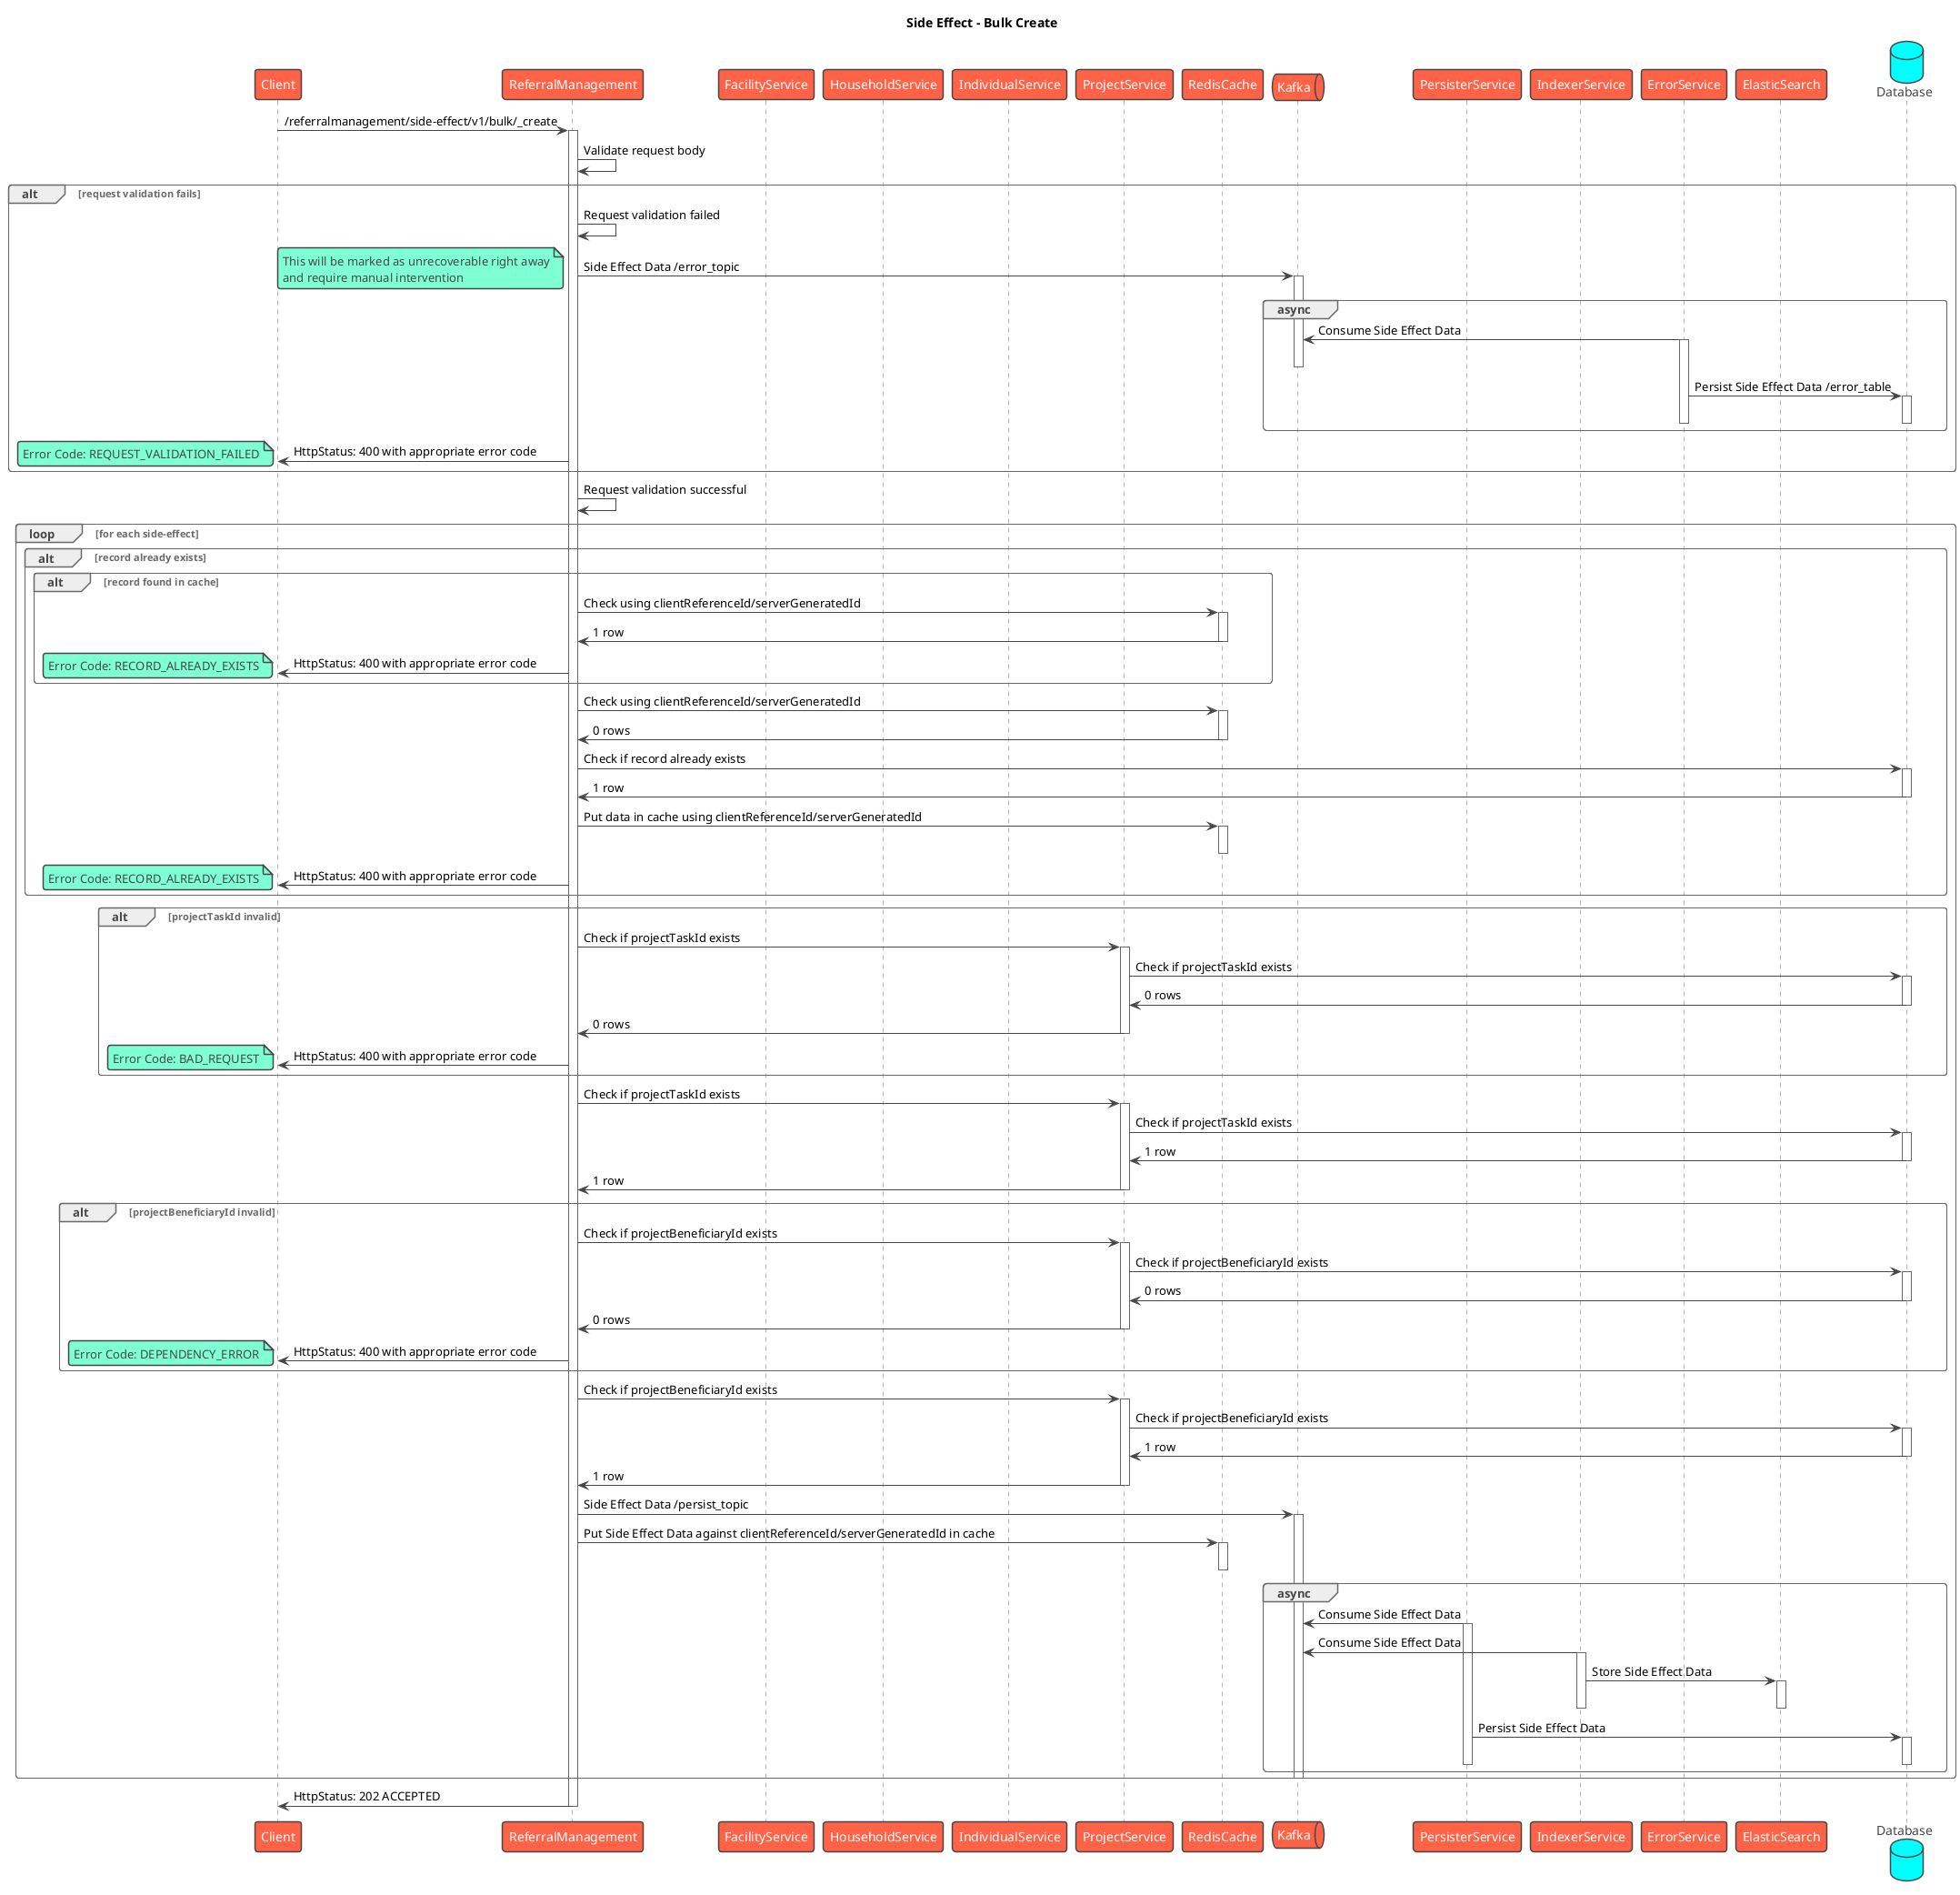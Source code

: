@startuml
title Side Effect - Bulk Create
!theme vibrant
participant Client as c
participant ReferralManagement as rm
participant FacilityService as fs
participant HouseholdService as hs
participant IndividualService as inds
participant ProjectService as ps
participant RedisCache as rc
queue Kafka as k
participant PersisterService as prs
participant IndexerService as idx
participant ErrorService as es
participant ElasticSearch as el
database Database as db

c -> rm : /referralmanagement/side-effect/v1/bulk/_create
activate rm
rm -> rm : Validate request body

alt request validation fails
    rm -> rm: Request validation failed
    rm -> k: Side Effect Data /error_topic
    note left
        This will be marked as unrecoverable right away
        and require manual intervention
    end note
    activate k
    group async
        es -> k: Consume Side Effect Data
        activate es
        deactivate k
        es -> db: Persist Side Effect Data /error_table
        activate db
        deactivate db
        deactivate es
    end
    rm -> c: HttpStatus: 400 with appropriate error code
    note left
      Error Code: REQUEST_VALIDATION_FAILED
    end note
end
rm -> rm: Request validation successful
loop for each side-effect
    alt record already exists
        alt record found in cache
          rm -> rc: Check using clientReferenceId/serverGeneratedId
          activate rc
          rc -> rm: 1 row
          deactivate rc
          rm -> c: HttpStatus: 400 with appropriate error code
          note left
              Error Code: RECORD_ALREADY_EXISTS
          end note
        end
        rm -> rc: Check using clientReferenceId/serverGeneratedId
        activate rc
        rc -> rm: 0 rows
        deactivate rc
        rm -> db: Check if record already exists
        activate db
        db -> rm: 1 row
        deactivate db
        rm -> rc: Put data in cache using clientReferenceId/serverGeneratedId
        activate rc
        deactivate rc
        rm -> c: HttpStatus: 400 with appropriate error code
        note left
            Error Code: RECORD_ALREADY_EXISTS
        end note
    end
    alt projectTaskId invalid
        rm -> ps: Check if projectTaskId exists
        activate ps
        ps -> db: Check if projectTaskId exists
        activate db
        db -> ps: 0 rows
        deactivate db
        ps -> rm: 0 rows
        deactivate ps
        rm -> c: HttpStatus: 400 with appropriate error code
        note left
          Error Code: BAD_REQUEST
        end note
    end
    rm -> ps: Check if projectTaskId exists
    activate ps
    ps -> db: Check if projectTaskId exists
    activate db
    db -> ps: 1 row
    deactivate db
    ps -> rm: 1 row
    deactivate ps
    alt projectBeneficiaryId invalid
        rm -> ps: Check if projectBeneficiaryId exists
        activate ps
        ps -> db: Check if projectBeneficiaryId exists
        activate db
        db -> ps: 0 rows
        deactivate db
        ps -> rm: 0 rows
        deactivate ps
        rm -> c: HttpStatus: 400 with appropriate error code
        note left
           Error Code: DEPENDENCY_ERROR
        end note
    end
    rm -> ps: Check if projectBeneficiaryId exists
    activate ps
    ps -> db: Check if projectBeneficiaryId exists
    activate db
    db -> ps: 1 row
    deactivate db
    ps -> rm: 1 row
    deactivate ps
    rm -> k: Side Effect Data /persist_topic
    activate k
    rm -> rc: Put Side Effect Data against clientReferenceId/serverGeneratedId in cache
    activate rc
    deactivate rc
    group async
        prs -> k: Consume Side Effect Data
        activate prs
        idx -> k: Consume Side Effect Data
        activate idx
        idx -> el: Store Side Effect Data
        activate el
        deactivate el
        deactivate idx
        prs -> db: Persist Side Effect Data
        activate db
        deactivate db
        deactivate prs
    end
    deactivate k
end
rm -> c : HttpStatus: 202 ACCEPTED
deactivate rm

@enduml